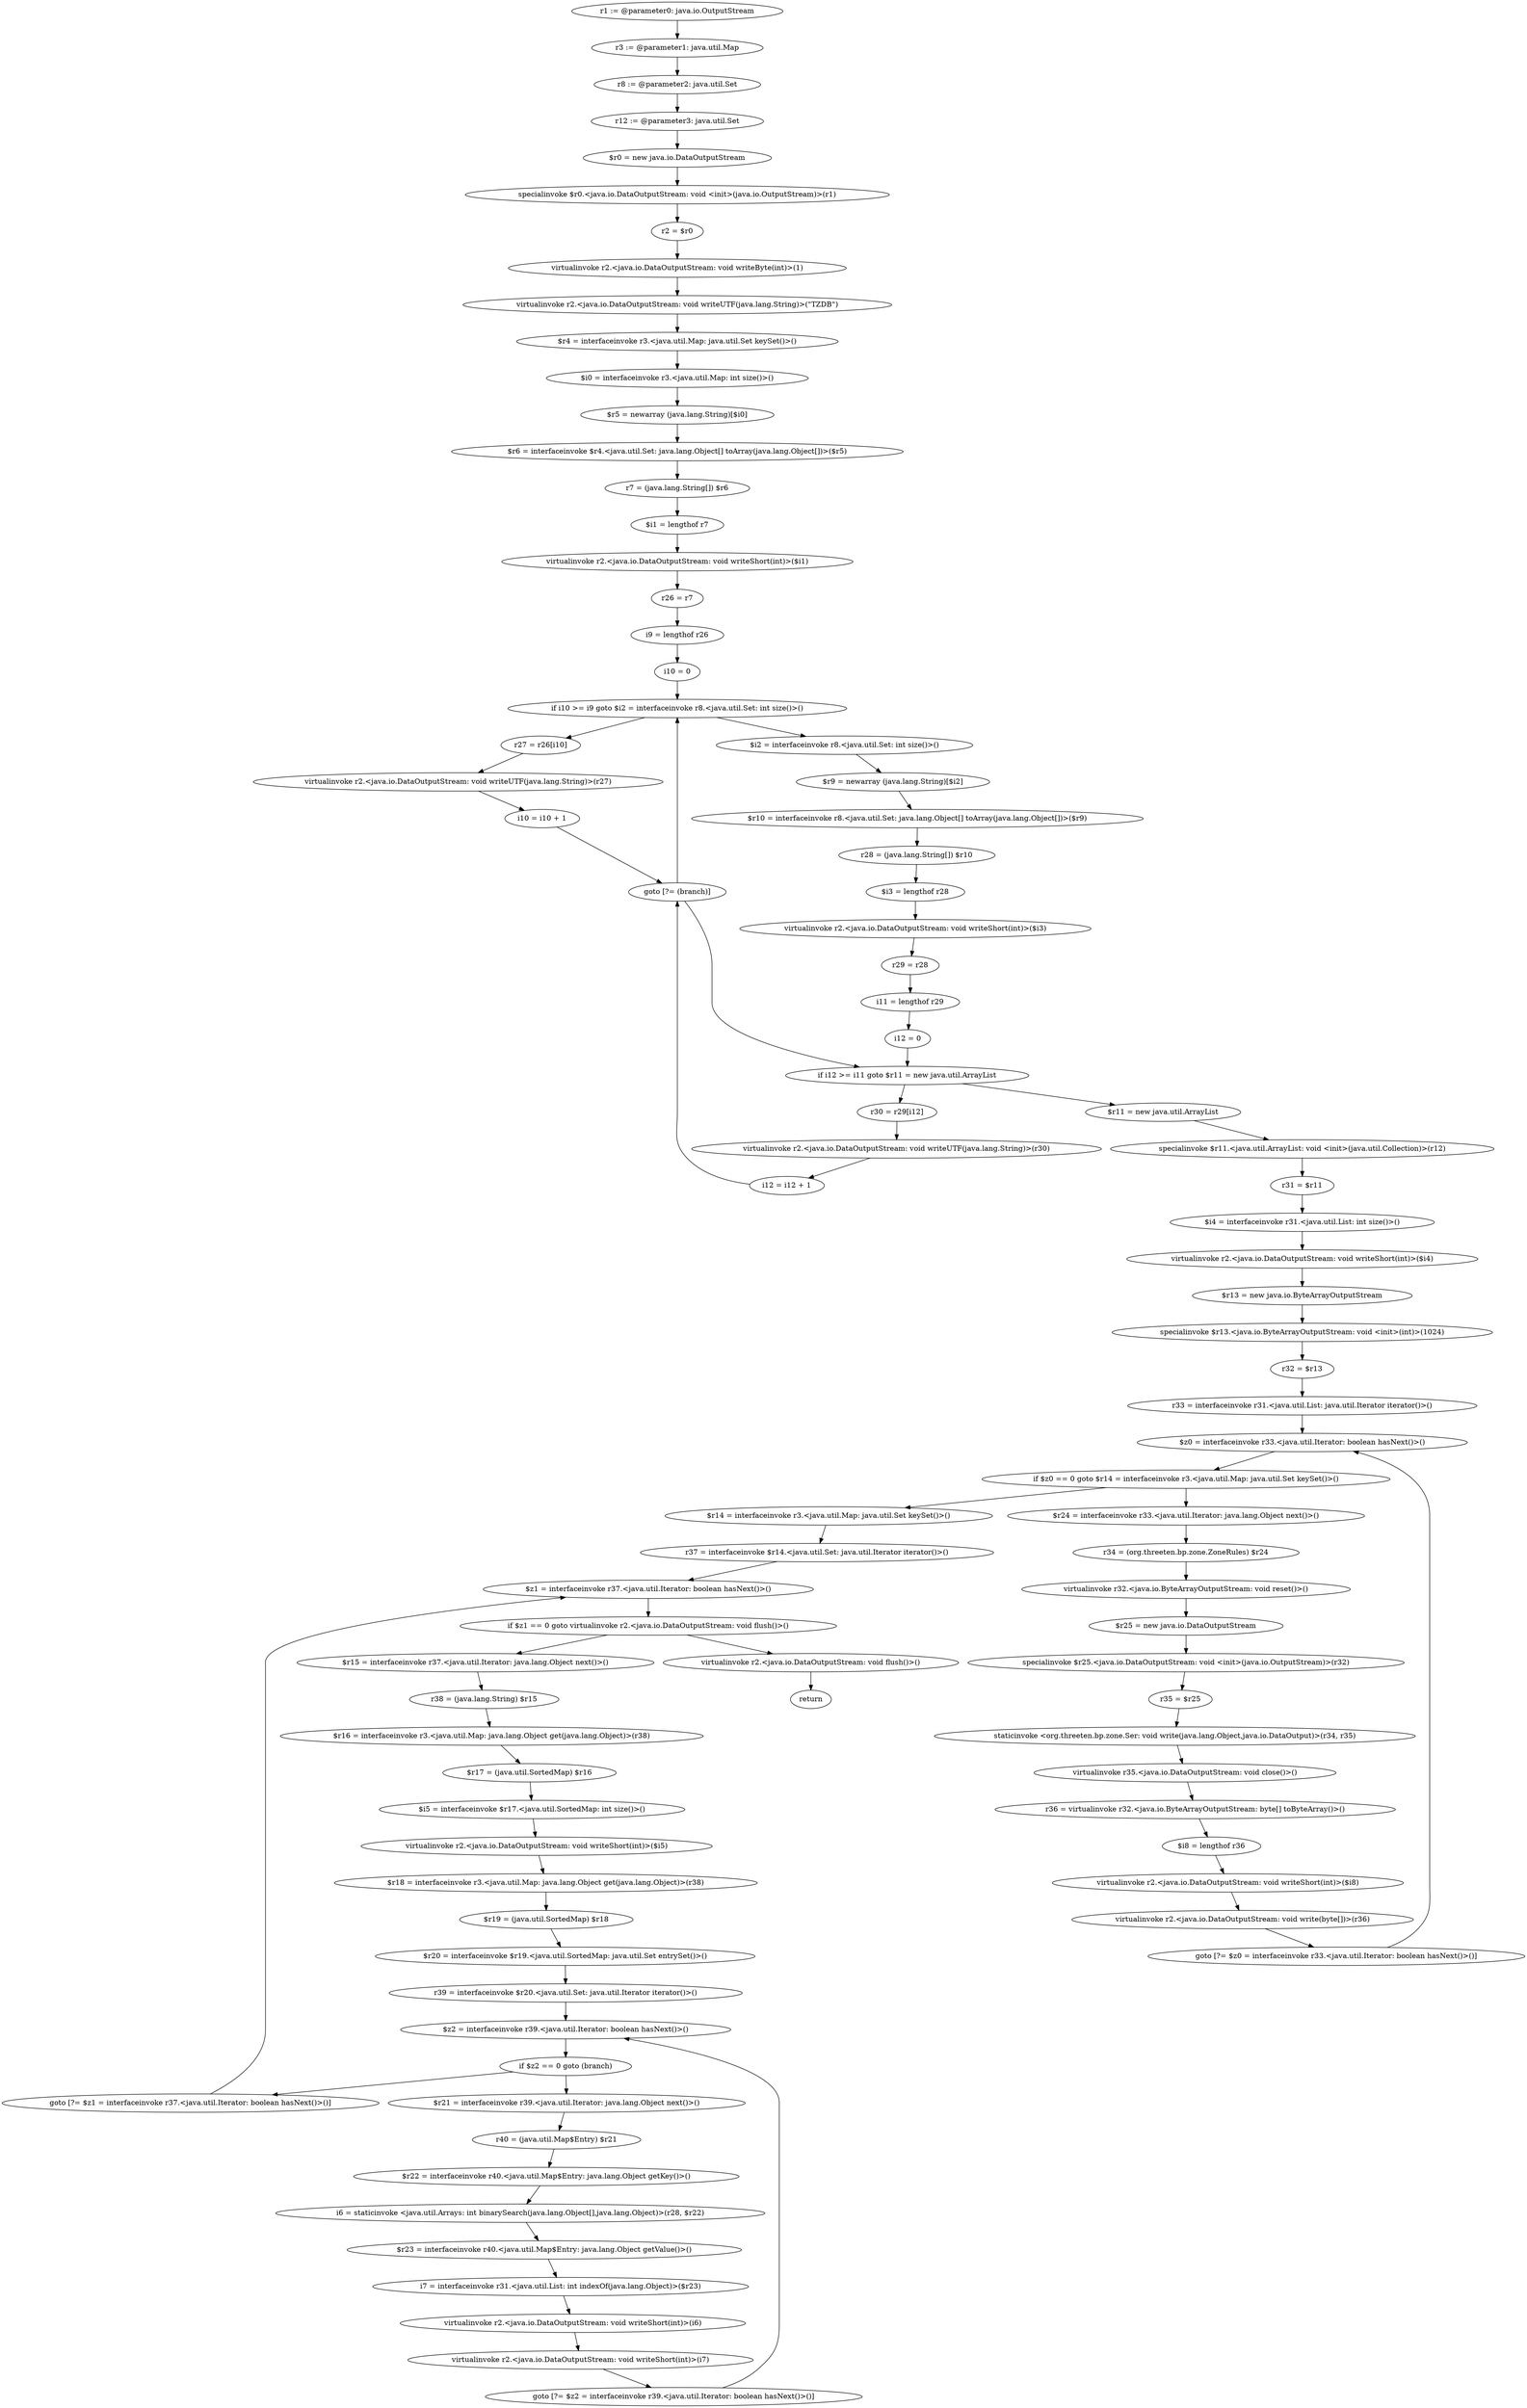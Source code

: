 digraph "unitGraph" {
    "r1 := @parameter0: java.io.OutputStream"
    "r3 := @parameter1: java.util.Map"
    "r8 := @parameter2: java.util.Set"
    "r12 := @parameter3: java.util.Set"
    "$r0 = new java.io.DataOutputStream"
    "specialinvoke $r0.<java.io.DataOutputStream: void <init>(java.io.OutputStream)>(r1)"
    "r2 = $r0"
    "virtualinvoke r2.<java.io.DataOutputStream: void writeByte(int)>(1)"
    "virtualinvoke r2.<java.io.DataOutputStream: void writeUTF(java.lang.String)>(\"TZDB\")"
    "$r4 = interfaceinvoke r3.<java.util.Map: java.util.Set keySet()>()"
    "$i0 = interfaceinvoke r3.<java.util.Map: int size()>()"
    "$r5 = newarray (java.lang.String)[$i0]"
    "$r6 = interfaceinvoke $r4.<java.util.Set: java.lang.Object[] toArray(java.lang.Object[])>($r5)"
    "r7 = (java.lang.String[]) $r6"
    "$i1 = lengthof r7"
    "virtualinvoke r2.<java.io.DataOutputStream: void writeShort(int)>($i1)"
    "r26 = r7"
    "i9 = lengthof r26"
    "i10 = 0"
    "if i10 >= i9 goto $i2 = interfaceinvoke r8.<java.util.Set: int size()>()"
    "r27 = r26[i10]"
    "virtualinvoke r2.<java.io.DataOutputStream: void writeUTF(java.lang.String)>(r27)"
    "i10 = i10 + 1"
    "goto [?= (branch)]"
    "$i2 = interfaceinvoke r8.<java.util.Set: int size()>()"
    "$r9 = newarray (java.lang.String)[$i2]"
    "$r10 = interfaceinvoke r8.<java.util.Set: java.lang.Object[] toArray(java.lang.Object[])>($r9)"
    "r28 = (java.lang.String[]) $r10"
    "$i3 = lengthof r28"
    "virtualinvoke r2.<java.io.DataOutputStream: void writeShort(int)>($i3)"
    "r29 = r28"
    "i11 = lengthof r29"
    "i12 = 0"
    "if i12 >= i11 goto $r11 = new java.util.ArrayList"
    "r30 = r29[i12]"
    "virtualinvoke r2.<java.io.DataOutputStream: void writeUTF(java.lang.String)>(r30)"
    "i12 = i12 + 1"
    "$r11 = new java.util.ArrayList"
    "specialinvoke $r11.<java.util.ArrayList: void <init>(java.util.Collection)>(r12)"
    "r31 = $r11"
    "$i4 = interfaceinvoke r31.<java.util.List: int size()>()"
    "virtualinvoke r2.<java.io.DataOutputStream: void writeShort(int)>($i4)"
    "$r13 = new java.io.ByteArrayOutputStream"
    "specialinvoke $r13.<java.io.ByteArrayOutputStream: void <init>(int)>(1024)"
    "r32 = $r13"
    "r33 = interfaceinvoke r31.<java.util.List: java.util.Iterator iterator()>()"
    "$z0 = interfaceinvoke r33.<java.util.Iterator: boolean hasNext()>()"
    "if $z0 == 0 goto $r14 = interfaceinvoke r3.<java.util.Map: java.util.Set keySet()>()"
    "$r24 = interfaceinvoke r33.<java.util.Iterator: java.lang.Object next()>()"
    "r34 = (org.threeten.bp.zone.ZoneRules) $r24"
    "virtualinvoke r32.<java.io.ByteArrayOutputStream: void reset()>()"
    "$r25 = new java.io.DataOutputStream"
    "specialinvoke $r25.<java.io.DataOutputStream: void <init>(java.io.OutputStream)>(r32)"
    "r35 = $r25"
    "staticinvoke <org.threeten.bp.zone.Ser: void write(java.lang.Object,java.io.DataOutput)>(r34, r35)"
    "virtualinvoke r35.<java.io.DataOutputStream: void close()>()"
    "r36 = virtualinvoke r32.<java.io.ByteArrayOutputStream: byte[] toByteArray()>()"
    "$i8 = lengthof r36"
    "virtualinvoke r2.<java.io.DataOutputStream: void writeShort(int)>($i8)"
    "virtualinvoke r2.<java.io.DataOutputStream: void write(byte[])>(r36)"
    "goto [?= $z0 = interfaceinvoke r33.<java.util.Iterator: boolean hasNext()>()]"
    "$r14 = interfaceinvoke r3.<java.util.Map: java.util.Set keySet()>()"
    "r37 = interfaceinvoke $r14.<java.util.Set: java.util.Iterator iterator()>()"
    "$z1 = interfaceinvoke r37.<java.util.Iterator: boolean hasNext()>()"
    "if $z1 == 0 goto virtualinvoke r2.<java.io.DataOutputStream: void flush()>()"
    "$r15 = interfaceinvoke r37.<java.util.Iterator: java.lang.Object next()>()"
    "r38 = (java.lang.String) $r15"
    "$r16 = interfaceinvoke r3.<java.util.Map: java.lang.Object get(java.lang.Object)>(r38)"
    "$r17 = (java.util.SortedMap) $r16"
    "$i5 = interfaceinvoke $r17.<java.util.SortedMap: int size()>()"
    "virtualinvoke r2.<java.io.DataOutputStream: void writeShort(int)>($i5)"
    "$r18 = interfaceinvoke r3.<java.util.Map: java.lang.Object get(java.lang.Object)>(r38)"
    "$r19 = (java.util.SortedMap) $r18"
    "$r20 = interfaceinvoke $r19.<java.util.SortedMap: java.util.Set entrySet()>()"
    "r39 = interfaceinvoke $r20.<java.util.Set: java.util.Iterator iterator()>()"
    "$z2 = interfaceinvoke r39.<java.util.Iterator: boolean hasNext()>()"
    "if $z2 == 0 goto (branch)"
    "$r21 = interfaceinvoke r39.<java.util.Iterator: java.lang.Object next()>()"
    "r40 = (java.util.Map$Entry) $r21"
    "$r22 = interfaceinvoke r40.<java.util.Map$Entry: java.lang.Object getKey()>()"
    "i6 = staticinvoke <java.util.Arrays: int binarySearch(java.lang.Object[],java.lang.Object)>(r28, $r22)"
    "$r23 = interfaceinvoke r40.<java.util.Map$Entry: java.lang.Object getValue()>()"
    "i7 = interfaceinvoke r31.<java.util.List: int indexOf(java.lang.Object)>($r23)"
    "virtualinvoke r2.<java.io.DataOutputStream: void writeShort(int)>(i6)"
    "virtualinvoke r2.<java.io.DataOutputStream: void writeShort(int)>(i7)"
    "goto [?= $z2 = interfaceinvoke r39.<java.util.Iterator: boolean hasNext()>()]"
    "goto [?= $z1 = interfaceinvoke r37.<java.util.Iterator: boolean hasNext()>()]"
    "virtualinvoke r2.<java.io.DataOutputStream: void flush()>()"
    "return"
    "r1 := @parameter0: java.io.OutputStream"->"r3 := @parameter1: java.util.Map";
    "r3 := @parameter1: java.util.Map"->"r8 := @parameter2: java.util.Set";
    "r8 := @parameter2: java.util.Set"->"r12 := @parameter3: java.util.Set";
    "r12 := @parameter3: java.util.Set"->"$r0 = new java.io.DataOutputStream";
    "$r0 = new java.io.DataOutputStream"->"specialinvoke $r0.<java.io.DataOutputStream: void <init>(java.io.OutputStream)>(r1)";
    "specialinvoke $r0.<java.io.DataOutputStream: void <init>(java.io.OutputStream)>(r1)"->"r2 = $r0";
    "r2 = $r0"->"virtualinvoke r2.<java.io.DataOutputStream: void writeByte(int)>(1)";
    "virtualinvoke r2.<java.io.DataOutputStream: void writeByte(int)>(1)"->"virtualinvoke r2.<java.io.DataOutputStream: void writeUTF(java.lang.String)>(\"TZDB\")";
    "virtualinvoke r2.<java.io.DataOutputStream: void writeUTF(java.lang.String)>(\"TZDB\")"->"$r4 = interfaceinvoke r3.<java.util.Map: java.util.Set keySet()>()";
    "$r4 = interfaceinvoke r3.<java.util.Map: java.util.Set keySet()>()"->"$i0 = interfaceinvoke r3.<java.util.Map: int size()>()";
    "$i0 = interfaceinvoke r3.<java.util.Map: int size()>()"->"$r5 = newarray (java.lang.String)[$i0]";
    "$r5 = newarray (java.lang.String)[$i0]"->"$r6 = interfaceinvoke $r4.<java.util.Set: java.lang.Object[] toArray(java.lang.Object[])>($r5)";
    "$r6 = interfaceinvoke $r4.<java.util.Set: java.lang.Object[] toArray(java.lang.Object[])>($r5)"->"r7 = (java.lang.String[]) $r6";
    "r7 = (java.lang.String[]) $r6"->"$i1 = lengthof r7";
    "$i1 = lengthof r7"->"virtualinvoke r2.<java.io.DataOutputStream: void writeShort(int)>($i1)";
    "virtualinvoke r2.<java.io.DataOutputStream: void writeShort(int)>($i1)"->"r26 = r7";
    "r26 = r7"->"i9 = lengthof r26";
    "i9 = lengthof r26"->"i10 = 0";
    "i10 = 0"->"if i10 >= i9 goto $i2 = interfaceinvoke r8.<java.util.Set: int size()>()";
    "if i10 >= i9 goto $i2 = interfaceinvoke r8.<java.util.Set: int size()>()"->"r27 = r26[i10]";
    "if i10 >= i9 goto $i2 = interfaceinvoke r8.<java.util.Set: int size()>()"->"$i2 = interfaceinvoke r8.<java.util.Set: int size()>()";
    "r27 = r26[i10]"->"virtualinvoke r2.<java.io.DataOutputStream: void writeUTF(java.lang.String)>(r27)";
    "virtualinvoke r2.<java.io.DataOutputStream: void writeUTF(java.lang.String)>(r27)"->"i10 = i10 + 1";
    "i10 = i10 + 1"->"goto [?= (branch)]";
    "goto [?= (branch)]"->"if i10 >= i9 goto $i2 = interfaceinvoke r8.<java.util.Set: int size()>()";
    "$i2 = interfaceinvoke r8.<java.util.Set: int size()>()"->"$r9 = newarray (java.lang.String)[$i2]";
    "$r9 = newarray (java.lang.String)[$i2]"->"$r10 = interfaceinvoke r8.<java.util.Set: java.lang.Object[] toArray(java.lang.Object[])>($r9)";
    "$r10 = interfaceinvoke r8.<java.util.Set: java.lang.Object[] toArray(java.lang.Object[])>($r9)"->"r28 = (java.lang.String[]) $r10";
    "r28 = (java.lang.String[]) $r10"->"$i3 = lengthof r28";
    "$i3 = lengthof r28"->"virtualinvoke r2.<java.io.DataOutputStream: void writeShort(int)>($i3)";
    "virtualinvoke r2.<java.io.DataOutputStream: void writeShort(int)>($i3)"->"r29 = r28";
    "r29 = r28"->"i11 = lengthof r29";
    "i11 = lengthof r29"->"i12 = 0";
    "i12 = 0"->"if i12 >= i11 goto $r11 = new java.util.ArrayList";
    "if i12 >= i11 goto $r11 = new java.util.ArrayList"->"r30 = r29[i12]";
    "if i12 >= i11 goto $r11 = new java.util.ArrayList"->"$r11 = new java.util.ArrayList";
    "r30 = r29[i12]"->"virtualinvoke r2.<java.io.DataOutputStream: void writeUTF(java.lang.String)>(r30)";
    "virtualinvoke r2.<java.io.DataOutputStream: void writeUTF(java.lang.String)>(r30)"->"i12 = i12 + 1";
    "i12 = i12 + 1"->"goto [?= (branch)]";
    "goto [?= (branch)]"->"if i12 >= i11 goto $r11 = new java.util.ArrayList";
    "$r11 = new java.util.ArrayList"->"specialinvoke $r11.<java.util.ArrayList: void <init>(java.util.Collection)>(r12)";
    "specialinvoke $r11.<java.util.ArrayList: void <init>(java.util.Collection)>(r12)"->"r31 = $r11";
    "r31 = $r11"->"$i4 = interfaceinvoke r31.<java.util.List: int size()>()";
    "$i4 = interfaceinvoke r31.<java.util.List: int size()>()"->"virtualinvoke r2.<java.io.DataOutputStream: void writeShort(int)>($i4)";
    "virtualinvoke r2.<java.io.DataOutputStream: void writeShort(int)>($i4)"->"$r13 = new java.io.ByteArrayOutputStream";
    "$r13 = new java.io.ByteArrayOutputStream"->"specialinvoke $r13.<java.io.ByteArrayOutputStream: void <init>(int)>(1024)";
    "specialinvoke $r13.<java.io.ByteArrayOutputStream: void <init>(int)>(1024)"->"r32 = $r13";
    "r32 = $r13"->"r33 = interfaceinvoke r31.<java.util.List: java.util.Iterator iterator()>()";
    "r33 = interfaceinvoke r31.<java.util.List: java.util.Iterator iterator()>()"->"$z0 = interfaceinvoke r33.<java.util.Iterator: boolean hasNext()>()";
    "$z0 = interfaceinvoke r33.<java.util.Iterator: boolean hasNext()>()"->"if $z0 == 0 goto $r14 = interfaceinvoke r3.<java.util.Map: java.util.Set keySet()>()";
    "if $z0 == 0 goto $r14 = interfaceinvoke r3.<java.util.Map: java.util.Set keySet()>()"->"$r24 = interfaceinvoke r33.<java.util.Iterator: java.lang.Object next()>()";
    "if $z0 == 0 goto $r14 = interfaceinvoke r3.<java.util.Map: java.util.Set keySet()>()"->"$r14 = interfaceinvoke r3.<java.util.Map: java.util.Set keySet()>()";
    "$r24 = interfaceinvoke r33.<java.util.Iterator: java.lang.Object next()>()"->"r34 = (org.threeten.bp.zone.ZoneRules) $r24";
    "r34 = (org.threeten.bp.zone.ZoneRules) $r24"->"virtualinvoke r32.<java.io.ByteArrayOutputStream: void reset()>()";
    "virtualinvoke r32.<java.io.ByteArrayOutputStream: void reset()>()"->"$r25 = new java.io.DataOutputStream";
    "$r25 = new java.io.DataOutputStream"->"specialinvoke $r25.<java.io.DataOutputStream: void <init>(java.io.OutputStream)>(r32)";
    "specialinvoke $r25.<java.io.DataOutputStream: void <init>(java.io.OutputStream)>(r32)"->"r35 = $r25";
    "r35 = $r25"->"staticinvoke <org.threeten.bp.zone.Ser: void write(java.lang.Object,java.io.DataOutput)>(r34, r35)";
    "staticinvoke <org.threeten.bp.zone.Ser: void write(java.lang.Object,java.io.DataOutput)>(r34, r35)"->"virtualinvoke r35.<java.io.DataOutputStream: void close()>()";
    "virtualinvoke r35.<java.io.DataOutputStream: void close()>()"->"r36 = virtualinvoke r32.<java.io.ByteArrayOutputStream: byte[] toByteArray()>()";
    "r36 = virtualinvoke r32.<java.io.ByteArrayOutputStream: byte[] toByteArray()>()"->"$i8 = lengthof r36";
    "$i8 = lengthof r36"->"virtualinvoke r2.<java.io.DataOutputStream: void writeShort(int)>($i8)";
    "virtualinvoke r2.<java.io.DataOutputStream: void writeShort(int)>($i8)"->"virtualinvoke r2.<java.io.DataOutputStream: void write(byte[])>(r36)";
    "virtualinvoke r2.<java.io.DataOutputStream: void write(byte[])>(r36)"->"goto [?= $z0 = interfaceinvoke r33.<java.util.Iterator: boolean hasNext()>()]";
    "goto [?= $z0 = interfaceinvoke r33.<java.util.Iterator: boolean hasNext()>()]"->"$z0 = interfaceinvoke r33.<java.util.Iterator: boolean hasNext()>()";
    "$r14 = interfaceinvoke r3.<java.util.Map: java.util.Set keySet()>()"->"r37 = interfaceinvoke $r14.<java.util.Set: java.util.Iterator iterator()>()";
    "r37 = interfaceinvoke $r14.<java.util.Set: java.util.Iterator iterator()>()"->"$z1 = interfaceinvoke r37.<java.util.Iterator: boolean hasNext()>()";
    "$z1 = interfaceinvoke r37.<java.util.Iterator: boolean hasNext()>()"->"if $z1 == 0 goto virtualinvoke r2.<java.io.DataOutputStream: void flush()>()";
    "if $z1 == 0 goto virtualinvoke r2.<java.io.DataOutputStream: void flush()>()"->"$r15 = interfaceinvoke r37.<java.util.Iterator: java.lang.Object next()>()";
    "if $z1 == 0 goto virtualinvoke r2.<java.io.DataOutputStream: void flush()>()"->"virtualinvoke r2.<java.io.DataOutputStream: void flush()>()";
    "$r15 = interfaceinvoke r37.<java.util.Iterator: java.lang.Object next()>()"->"r38 = (java.lang.String) $r15";
    "r38 = (java.lang.String) $r15"->"$r16 = interfaceinvoke r3.<java.util.Map: java.lang.Object get(java.lang.Object)>(r38)";
    "$r16 = interfaceinvoke r3.<java.util.Map: java.lang.Object get(java.lang.Object)>(r38)"->"$r17 = (java.util.SortedMap) $r16";
    "$r17 = (java.util.SortedMap) $r16"->"$i5 = interfaceinvoke $r17.<java.util.SortedMap: int size()>()";
    "$i5 = interfaceinvoke $r17.<java.util.SortedMap: int size()>()"->"virtualinvoke r2.<java.io.DataOutputStream: void writeShort(int)>($i5)";
    "virtualinvoke r2.<java.io.DataOutputStream: void writeShort(int)>($i5)"->"$r18 = interfaceinvoke r3.<java.util.Map: java.lang.Object get(java.lang.Object)>(r38)";
    "$r18 = interfaceinvoke r3.<java.util.Map: java.lang.Object get(java.lang.Object)>(r38)"->"$r19 = (java.util.SortedMap) $r18";
    "$r19 = (java.util.SortedMap) $r18"->"$r20 = interfaceinvoke $r19.<java.util.SortedMap: java.util.Set entrySet()>()";
    "$r20 = interfaceinvoke $r19.<java.util.SortedMap: java.util.Set entrySet()>()"->"r39 = interfaceinvoke $r20.<java.util.Set: java.util.Iterator iterator()>()";
    "r39 = interfaceinvoke $r20.<java.util.Set: java.util.Iterator iterator()>()"->"$z2 = interfaceinvoke r39.<java.util.Iterator: boolean hasNext()>()";
    "$z2 = interfaceinvoke r39.<java.util.Iterator: boolean hasNext()>()"->"if $z2 == 0 goto (branch)";
    "if $z2 == 0 goto (branch)"->"$r21 = interfaceinvoke r39.<java.util.Iterator: java.lang.Object next()>()";
    "if $z2 == 0 goto (branch)"->"goto [?= $z1 = interfaceinvoke r37.<java.util.Iterator: boolean hasNext()>()]";
    "$r21 = interfaceinvoke r39.<java.util.Iterator: java.lang.Object next()>()"->"r40 = (java.util.Map$Entry) $r21";
    "r40 = (java.util.Map$Entry) $r21"->"$r22 = interfaceinvoke r40.<java.util.Map$Entry: java.lang.Object getKey()>()";
    "$r22 = interfaceinvoke r40.<java.util.Map$Entry: java.lang.Object getKey()>()"->"i6 = staticinvoke <java.util.Arrays: int binarySearch(java.lang.Object[],java.lang.Object)>(r28, $r22)";
    "i6 = staticinvoke <java.util.Arrays: int binarySearch(java.lang.Object[],java.lang.Object)>(r28, $r22)"->"$r23 = interfaceinvoke r40.<java.util.Map$Entry: java.lang.Object getValue()>()";
    "$r23 = interfaceinvoke r40.<java.util.Map$Entry: java.lang.Object getValue()>()"->"i7 = interfaceinvoke r31.<java.util.List: int indexOf(java.lang.Object)>($r23)";
    "i7 = interfaceinvoke r31.<java.util.List: int indexOf(java.lang.Object)>($r23)"->"virtualinvoke r2.<java.io.DataOutputStream: void writeShort(int)>(i6)";
    "virtualinvoke r2.<java.io.DataOutputStream: void writeShort(int)>(i6)"->"virtualinvoke r2.<java.io.DataOutputStream: void writeShort(int)>(i7)";
    "virtualinvoke r2.<java.io.DataOutputStream: void writeShort(int)>(i7)"->"goto [?= $z2 = interfaceinvoke r39.<java.util.Iterator: boolean hasNext()>()]";
    "goto [?= $z2 = interfaceinvoke r39.<java.util.Iterator: boolean hasNext()>()]"->"$z2 = interfaceinvoke r39.<java.util.Iterator: boolean hasNext()>()";
    "goto [?= $z1 = interfaceinvoke r37.<java.util.Iterator: boolean hasNext()>()]"->"$z1 = interfaceinvoke r37.<java.util.Iterator: boolean hasNext()>()";
    "virtualinvoke r2.<java.io.DataOutputStream: void flush()>()"->"return";
}
